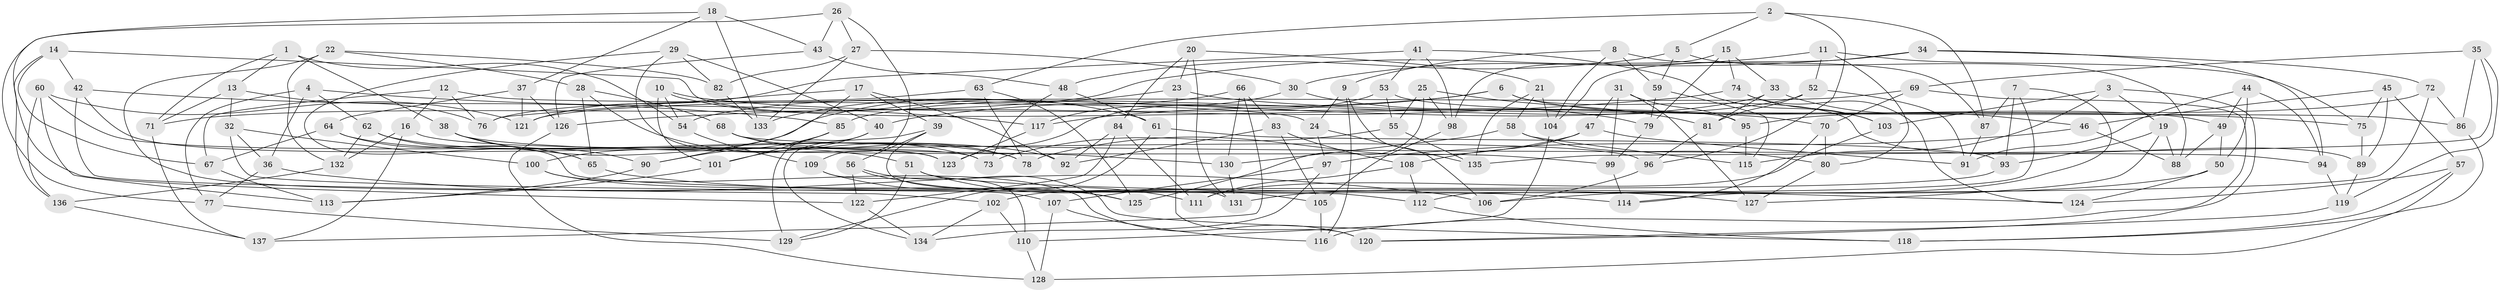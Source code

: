 // Generated by graph-tools (version 1.1) at 2025/03/03/09/25 03:03:00]
// undirected, 137 vertices, 274 edges
graph export_dot {
graph [start="1"]
  node [color=gray90,style=filled];
  1;
  2;
  3;
  4;
  5;
  6;
  7;
  8;
  9;
  10;
  11;
  12;
  13;
  14;
  15;
  16;
  17;
  18;
  19;
  20;
  21;
  22;
  23;
  24;
  25;
  26;
  27;
  28;
  29;
  30;
  31;
  32;
  33;
  34;
  35;
  36;
  37;
  38;
  39;
  40;
  41;
  42;
  43;
  44;
  45;
  46;
  47;
  48;
  49;
  50;
  51;
  52;
  53;
  54;
  55;
  56;
  57;
  58;
  59;
  60;
  61;
  62;
  63;
  64;
  65;
  66;
  67;
  68;
  69;
  70;
  71;
  72;
  73;
  74;
  75;
  76;
  77;
  78;
  79;
  80;
  81;
  82;
  83;
  84;
  85;
  86;
  87;
  88;
  89;
  90;
  91;
  92;
  93;
  94;
  95;
  96;
  97;
  98;
  99;
  100;
  101;
  102;
  103;
  104;
  105;
  106;
  107;
  108;
  109;
  110;
  111;
  112;
  113;
  114;
  115;
  116;
  117;
  118;
  119;
  120;
  121;
  122;
  123;
  124;
  125;
  126;
  127;
  128;
  129;
  130;
  131;
  132;
  133;
  134;
  135;
  136;
  137;
  1 -- 71;
  1 -- 54;
  1 -- 13;
  1 -- 38;
  2 -- 96;
  2 -- 87;
  2 -- 5;
  2 -- 63;
  3 -- 115;
  3 -- 103;
  3 -- 120;
  3 -- 19;
  4 -- 62;
  4 -- 77;
  4 -- 36;
  4 -- 117;
  5 -- 88;
  5 -- 59;
  5 -- 48;
  6 -- 117;
  6 -- 89;
  6 -- 40;
  6 -- 49;
  7 -- 112;
  7 -- 106;
  7 -- 87;
  7 -- 93;
  8 -- 9;
  8 -- 87;
  8 -- 104;
  8 -- 59;
  9 -- 116;
  9 -- 106;
  9 -- 24;
  10 -- 101;
  10 -- 54;
  10 -- 70;
  10 -- 61;
  11 -- 75;
  11 -- 52;
  11 -- 80;
  11 -- 30;
  12 -- 16;
  12 -- 76;
  12 -- 24;
  12 -- 67;
  13 -- 32;
  13 -- 76;
  13 -- 71;
  14 -- 95;
  14 -- 136;
  14 -- 42;
  14 -- 67;
  15 -- 79;
  15 -- 98;
  15 -- 33;
  15 -- 74;
  16 -- 137;
  16 -- 96;
  16 -- 132;
  17 -- 92;
  17 -- 39;
  17 -- 90;
  17 -- 76;
  18 -- 43;
  18 -- 122;
  18 -- 133;
  18 -- 37;
  19 -- 127;
  19 -- 88;
  19 -- 93;
  20 -- 131;
  20 -- 84;
  20 -- 21;
  20 -- 23;
  21 -- 58;
  21 -- 135;
  21 -- 104;
  22 -- 132;
  22 -- 28;
  22 -- 82;
  22 -- 107;
  23 -- 75;
  23 -- 120;
  23 -- 133;
  24 -- 135;
  24 -- 97;
  25 -- 125;
  25 -- 98;
  25 -- 81;
  25 -- 55;
  26 -- 109;
  26 -- 77;
  26 -- 43;
  26 -- 27;
  27 -- 82;
  27 -- 30;
  27 -- 133;
  28 -- 73;
  28 -- 65;
  28 -- 68;
  29 -- 82;
  29 -- 123;
  29 -- 114;
  29 -- 40;
  30 -- 117;
  30 -- 79;
  31 -- 127;
  31 -- 47;
  31 -- 99;
  31 -- 95;
  32 -- 112;
  32 -- 36;
  32 -- 100;
  33 -- 54;
  33 -- 81;
  33 -- 46;
  34 -- 72;
  34 -- 104;
  34 -- 71;
  34 -- 94;
  35 -- 119;
  35 -- 86;
  35 -- 69;
  35 -- 135;
  36 -- 106;
  36 -- 77;
  37 -- 64;
  37 -- 126;
  37 -- 121;
  38 -- 51;
  38 -- 90;
  38 -- 99;
  39 -- 56;
  39 -- 131;
  39 -- 134;
  40 -- 129;
  40 -- 101;
  41 -- 98;
  41 -- 103;
  41 -- 121;
  41 -- 53;
  42 -- 102;
  42 -- 85;
  42 -- 73;
  43 -- 126;
  43 -- 48;
  44 -- 49;
  44 -- 94;
  44 -- 91;
  44 -- 50;
  45 -- 75;
  45 -- 89;
  45 -- 57;
  45 -- 46;
  46 -- 88;
  46 -- 97;
  47 -- 78;
  47 -- 91;
  47 -- 108;
  48 -- 61;
  48 -- 73;
  49 -- 50;
  49 -- 88;
  50 -- 131;
  50 -- 124;
  51 -- 129;
  51 -- 105;
  51 -- 124;
  52 -- 81;
  52 -- 85;
  52 -- 91;
  53 -- 86;
  53 -- 55;
  53 -- 123;
  54 -- 109;
  55 -- 73;
  55 -- 135;
  56 -- 111;
  56 -- 118;
  56 -- 122;
  57 -- 128;
  57 -- 124;
  57 -- 118;
  58 -- 130;
  58 -- 80;
  58 -- 115;
  59 -- 79;
  59 -- 115;
  60 -- 136;
  60 -- 121;
  60 -- 123;
  60 -- 113;
  61 -- 93;
  61 -- 129;
  62 -- 92;
  62 -- 65;
  62 -- 132;
  63 -- 125;
  63 -- 76;
  63 -- 78;
  64 -- 65;
  64 -- 78;
  64 -- 67;
  65 -- 127;
  66 -- 100;
  66 -- 83;
  66 -- 130;
  66 -- 137;
  67 -- 113;
  68 -- 130;
  68 -- 78;
  68 -- 94;
  69 -- 70;
  69 -- 121;
  69 -- 116;
  70 -- 114;
  70 -- 80;
  71 -- 137;
  72 -- 95;
  72 -- 114;
  72 -- 86;
  74 -- 103;
  74 -- 126;
  74 -- 124;
  75 -- 89;
  77 -- 129;
  79 -- 99;
  80 -- 127;
  81 -- 96;
  82 -- 133;
  83 -- 92;
  83 -- 105;
  83 -- 108;
  84 -- 122;
  84 -- 111;
  84 -- 92;
  85 -- 101;
  85 -- 90;
  86 -- 118;
  87 -- 91;
  89 -- 119;
  90 -- 113;
  93 -- 102;
  94 -- 119;
  95 -- 115;
  96 -- 106;
  97 -- 107;
  97 -- 134;
  98 -- 105;
  99 -- 114;
  100 -- 125;
  100 -- 120;
  101 -- 113;
  102 -- 110;
  102 -- 134;
  103 -- 111;
  104 -- 110;
  105 -- 116;
  107 -- 116;
  107 -- 128;
  108 -- 111;
  108 -- 112;
  109 -- 110;
  109 -- 125;
  110 -- 128;
  112 -- 118;
  117 -- 123;
  119 -- 120;
  122 -- 134;
  126 -- 128;
  130 -- 131;
  132 -- 136;
  136 -- 137;
}
